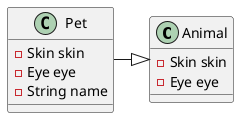 @startuml 继承
class Animal {
    - Skin skin
    - Eye eye
}

class Pet {
    - Skin skin
    - Eye eye
    - String name
}

Pet -right-|> Animal
@enduml
